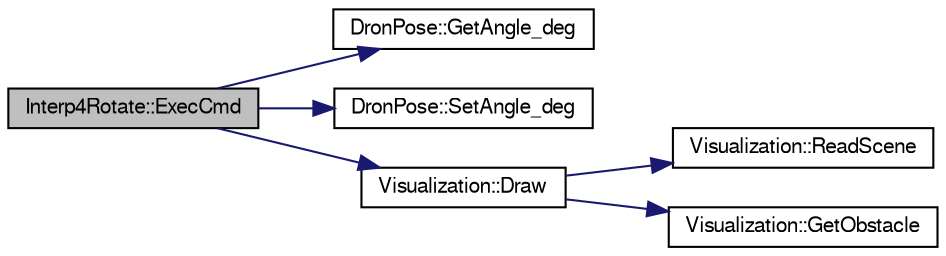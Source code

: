 digraph "Interp4Rotate::ExecCmd"
{
  edge [fontname="FreeSans",fontsize="10",labelfontname="FreeSans",labelfontsize="10"];
  node [fontname="FreeSans",fontsize="10",shape=record];
  rankdir="LR";
  Node1 [label="Interp4Rotate::ExecCmd",height=0.2,width=0.4,color="black", fillcolor="grey75", style="filled", fontcolor="black"];
  Node1 -> Node2 [color="midnightblue",fontsize="10",style="solid",fontname="FreeSans"];
  Node2 [label="DronPose::GetAngle_deg",height=0.2,width=0.4,color="black", fillcolor="white", style="filled",URL="$class_dron_pose.html#aa9160f3023b57af02925b0f897f479d7",tooltip="Udostępnia kąt orientacji drona. "];
  Node1 -> Node3 [color="midnightblue",fontsize="10",style="solid",fontname="FreeSans"];
  Node3 [label="DronPose::SetAngle_deg",height=0.2,width=0.4,color="black", fillcolor="white", style="filled",URL="$class_dron_pose.html#aee0129456ec59fde5b6bdbadb9c699e9",tooltip="Ustawia wartości kąta orientacji robota. "];
  Node1 -> Node4 [color="midnightblue",fontsize="10",style="solid",fontname="FreeSans"];
  Node4 [label="Visualization::Draw",height=0.2,width=0.4,color="black", fillcolor="white", style="filled",URL="$class_visualization.html#ad5a2dbdd604cafb0c38b586886bbd924",tooltip="Powoduje odrysowanie aktualnej sceny z uwzglęnieniem bieżącej pozycji drona. "];
  Node4 -> Node5 [color="midnightblue",fontsize="10",style="solid",fontname="FreeSans"];
  Node5 [label="Visualization::ReadScene",height=0.2,width=0.4,color="black", fillcolor="white", style="filled",URL="$class_visualization.html#a4f3c0ad178b308c9ad4ddc9e647d7a16",tooltip="Metoda ma czytać opis sceny z pliku XML. "];
  Node4 -> Node6 [color="midnightblue",fontsize="10",style="solid",fontname="FreeSans"];
  Node6 [label="Visualization::GetObstacle",height=0.2,width=0.4,color="black", fillcolor="white", style="filled",URL="$class_visualization.html#ae3e5a56475e46db693425495ebd0e267",tooltip="Udostępnia wskaźnik na przeszkodę o podanym indeksie. "];
}
